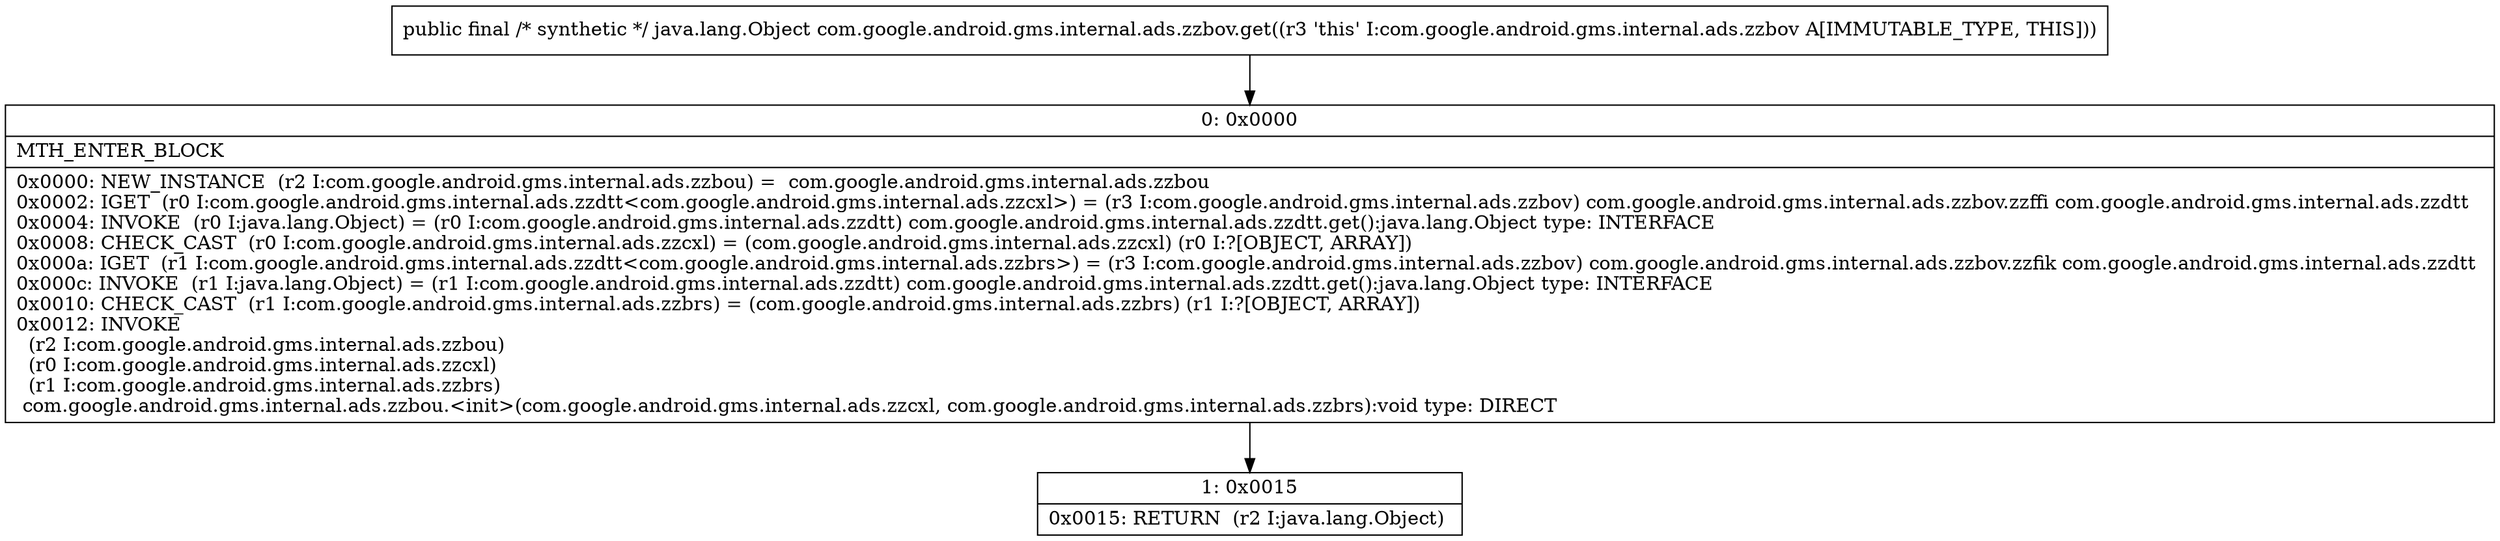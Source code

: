 digraph "CFG forcom.google.android.gms.internal.ads.zzbov.get()Ljava\/lang\/Object;" {
Node_0 [shape=record,label="{0\:\ 0x0000|MTH_ENTER_BLOCK\l|0x0000: NEW_INSTANCE  (r2 I:com.google.android.gms.internal.ads.zzbou) =  com.google.android.gms.internal.ads.zzbou \l0x0002: IGET  (r0 I:com.google.android.gms.internal.ads.zzdtt\<com.google.android.gms.internal.ads.zzcxl\>) = (r3 I:com.google.android.gms.internal.ads.zzbov) com.google.android.gms.internal.ads.zzbov.zzffi com.google.android.gms.internal.ads.zzdtt \l0x0004: INVOKE  (r0 I:java.lang.Object) = (r0 I:com.google.android.gms.internal.ads.zzdtt) com.google.android.gms.internal.ads.zzdtt.get():java.lang.Object type: INTERFACE \l0x0008: CHECK_CAST  (r0 I:com.google.android.gms.internal.ads.zzcxl) = (com.google.android.gms.internal.ads.zzcxl) (r0 I:?[OBJECT, ARRAY]) \l0x000a: IGET  (r1 I:com.google.android.gms.internal.ads.zzdtt\<com.google.android.gms.internal.ads.zzbrs\>) = (r3 I:com.google.android.gms.internal.ads.zzbov) com.google.android.gms.internal.ads.zzbov.zzfik com.google.android.gms.internal.ads.zzdtt \l0x000c: INVOKE  (r1 I:java.lang.Object) = (r1 I:com.google.android.gms.internal.ads.zzdtt) com.google.android.gms.internal.ads.zzdtt.get():java.lang.Object type: INTERFACE \l0x0010: CHECK_CAST  (r1 I:com.google.android.gms.internal.ads.zzbrs) = (com.google.android.gms.internal.ads.zzbrs) (r1 I:?[OBJECT, ARRAY]) \l0x0012: INVOKE  \l  (r2 I:com.google.android.gms.internal.ads.zzbou)\l  (r0 I:com.google.android.gms.internal.ads.zzcxl)\l  (r1 I:com.google.android.gms.internal.ads.zzbrs)\l com.google.android.gms.internal.ads.zzbou.\<init\>(com.google.android.gms.internal.ads.zzcxl, com.google.android.gms.internal.ads.zzbrs):void type: DIRECT \l}"];
Node_1 [shape=record,label="{1\:\ 0x0015|0x0015: RETURN  (r2 I:java.lang.Object) \l}"];
MethodNode[shape=record,label="{public final \/* synthetic *\/ java.lang.Object com.google.android.gms.internal.ads.zzbov.get((r3 'this' I:com.google.android.gms.internal.ads.zzbov A[IMMUTABLE_TYPE, THIS])) }"];
MethodNode -> Node_0;
Node_0 -> Node_1;
}

